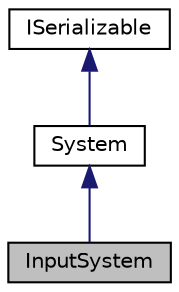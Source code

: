 digraph "InputSystem"
{
 // LATEX_PDF_SIZE
  edge [fontname="Helvetica",fontsize="10",labelfontname="Helvetica",labelfontsize="10"];
  node [fontname="Helvetica",fontsize="10",shape=record];
  Node1 [label="InputSystem",height=0.2,width=0.4,color="black", fillcolor="grey75", style="filled", fontcolor="black",tooltip="Example System meant to be copy-pasted when creating new Systems."];
  Node2 -> Node1 [dir="back",color="midnightblue",fontsize="10",style="solid",fontname="Helvetica"];
  Node2 [label="System",height=0.2,width=0.4,color="black", fillcolor="white", style="filled",URL="$classSystem.html",tooltip="Base class for all Systems."];
  Node3 -> Node2 [dir="back",color="midnightblue",fontsize="10",style="solid",fontname="Helvetica"];
  Node3 [label="ISerializable",height=0.2,width=0.4,color="black", fillcolor="white", style="filled",URL="$classISerializable.html",tooltip="interface for all serializable objects"];
}
